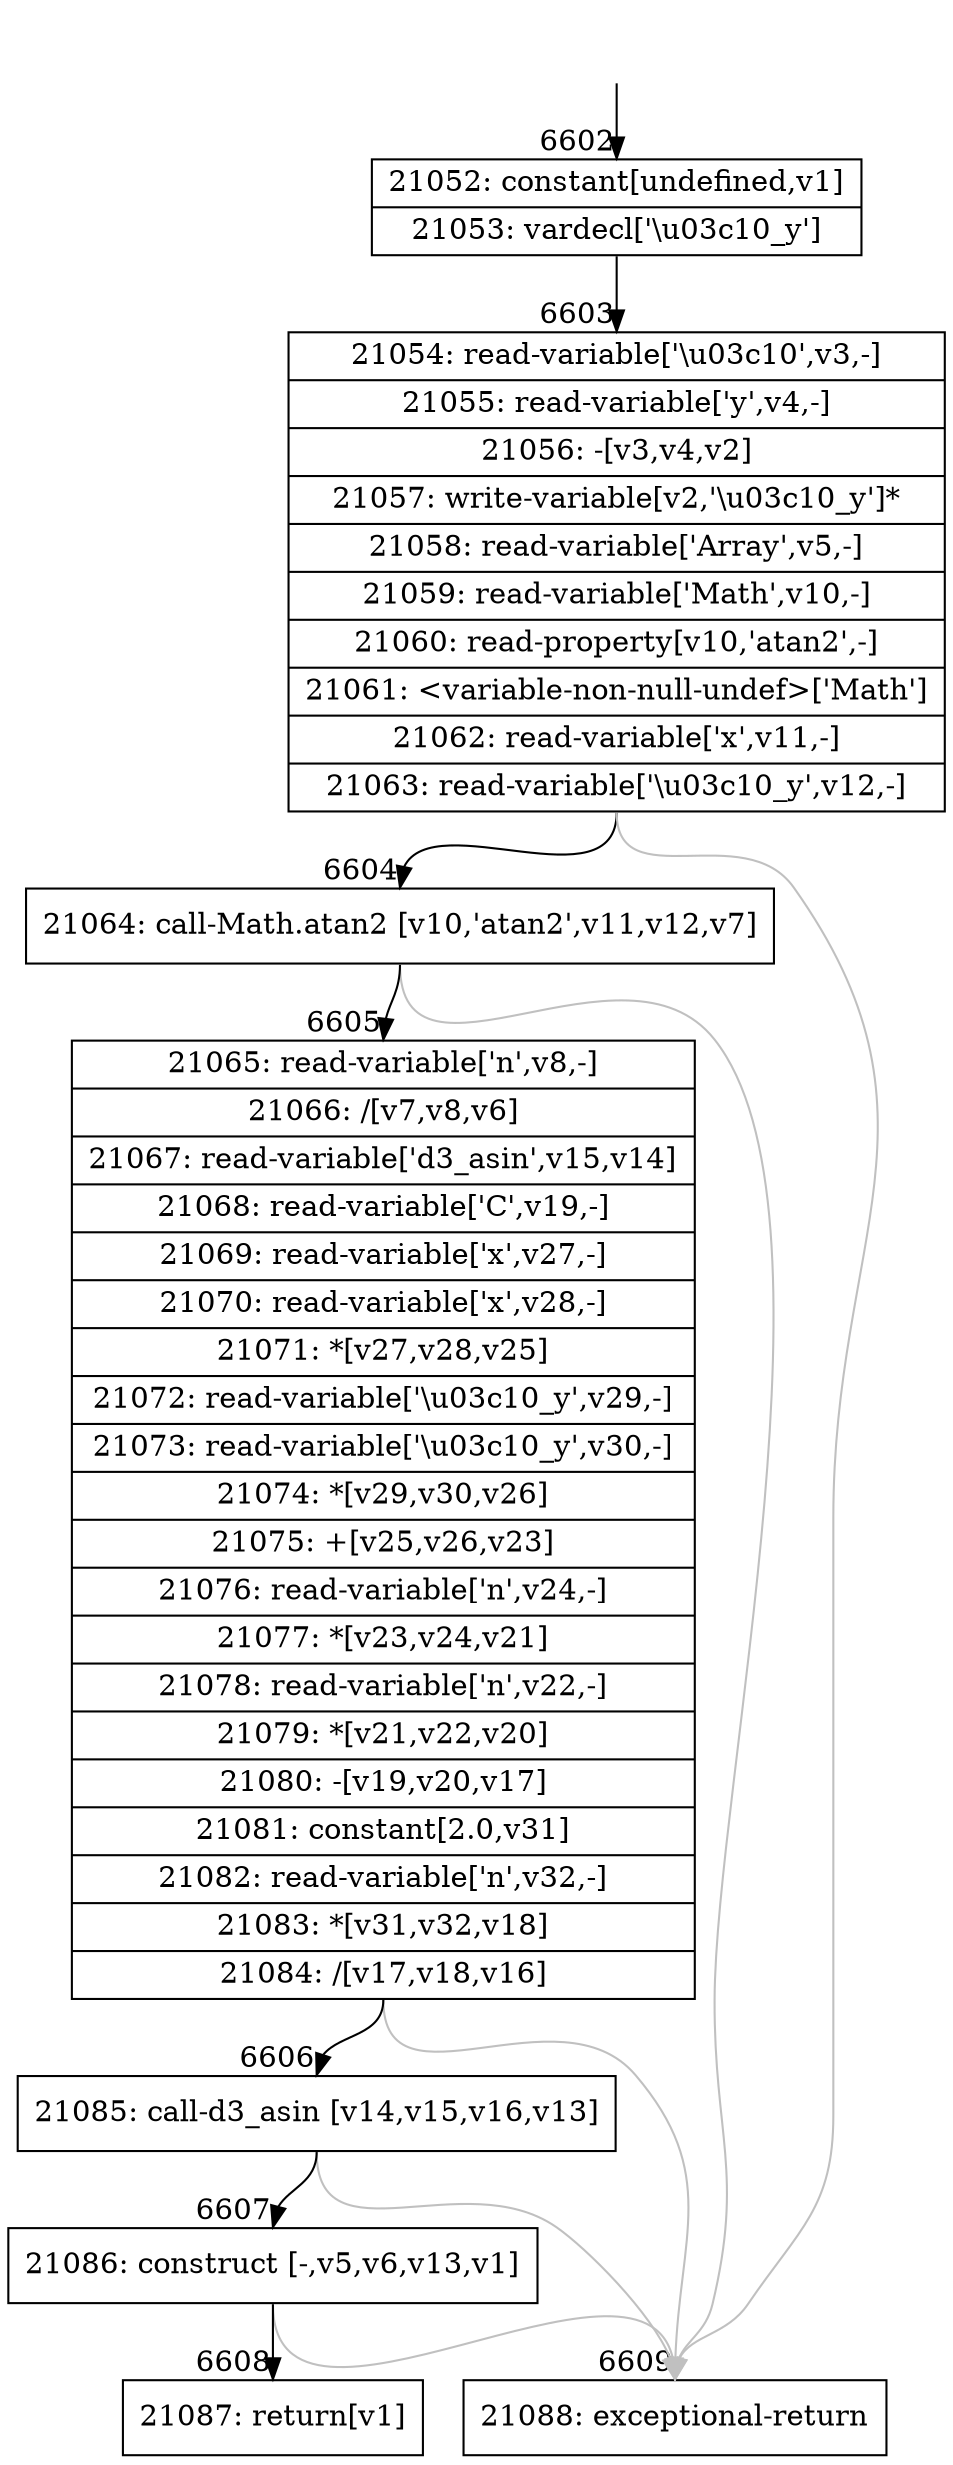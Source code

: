 digraph {
rankdir="TD"
BB_entry591[shape=none,label=""];
BB_entry591 -> BB6602 [tailport=s, headport=n, headlabel="    6602"]
BB6602 [shape=record label="{21052: constant[undefined,v1]|21053: vardecl['\\u03c10_y']}" ] 
BB6602 -> BB6603 [tailport=s, headport=n, headlabel="      6603"]
BB6603 [shape=record label="{21054: read-variable['\\u03c10',v3,-]|21055: read-variable['y',v4,-]|21056: -[v3,v4,v2]|21057: write-variable[v2,'\\u03c10_y']*|21058: read-variable['Array',v5,-]|21059: read-variable['Math',v10,-]|21060: read-property[v10,'atan2',-]|21061: \<variable-non-null-undef\>['Math']|21062: read-variable['x',v11,-]|21063: read-variable['\\u03c10_y',v12,-]}" ] 
BB6603 -> BB6604 [tailport=s, headport=n, headlabel="      6604"]
BB6603 -> BB6609 [tailport=s, headport=n, color=gray, headlabel="      6609"]
BB6604 [shape=record label="{21064: call-Math.atan2 [v10,'atan2',v11,v12,v7]}" ] 
BB6604 -> BB6605 [tailport=s, headport=n, headlabel="      6605"]
BB6604 -> BB6609 [tailport=s, headport=n, color=gray]
BB6605 [shape=record label="{21065: read-variable['n',v8,-]|21066: /[v7,v8,v6]|21067: read-variable['d3_asin',v15,v14]|21068: read-variable['C',v19,-]|21069: read-variable['x',v27,-]|21070: read-variable['x',v28,-]|21071: *[v27,v28,v25]|21072: read-variable['\\u03c10_y',v29,-]|21073: read-variable['\\u03c10_y',v30,-]|21074: *[v29,v30,v26]|21075: +[v25,v26,v23]|21076: read-variable['n',v24,-]|21077: *[v23,v24,v21]|21078: read-variable['n',v22,-]|21079: *[v21,v22,v20]|21080: -[v19,v20,v17]|21081: constant[2.0,v31]|21082: read-variable['n',v32,-]|21083: *[v31,v32,v18]|21084: /[v17,v18,v16]}" ] 
BB6605 -> BB6606 [tailport=s, headport=n, headlabel="      6606"]
BB6605 -> BB6609 [tailport=s, headport=n, color=gray]
BB6606 [shape=record label="{21085: call-d3_asin [v14,v15,v16,v13]}" ] 
BB6606 -> BB6607 [tailport=s, headport=n, headlabel="      6607"]
BB6606 -> BB6609 [tailport=s, headport=n, color=gray]
BB6607 [shape=record label="{21086: construct [-,v5,v6,v13,v1]}" ] 
BB6607 -> BB6608 [tailport=s, headport=n, headlabel="      6608"]
BB6607 -> BB6609 [tailport=s, headport=n, color=gray]
BB6608 [shape=record label="{21087: return[v1]}" ] 
BB6609 [shape=record label="{21088: exceptional-return}" ] 
//#$~ 3841
}
